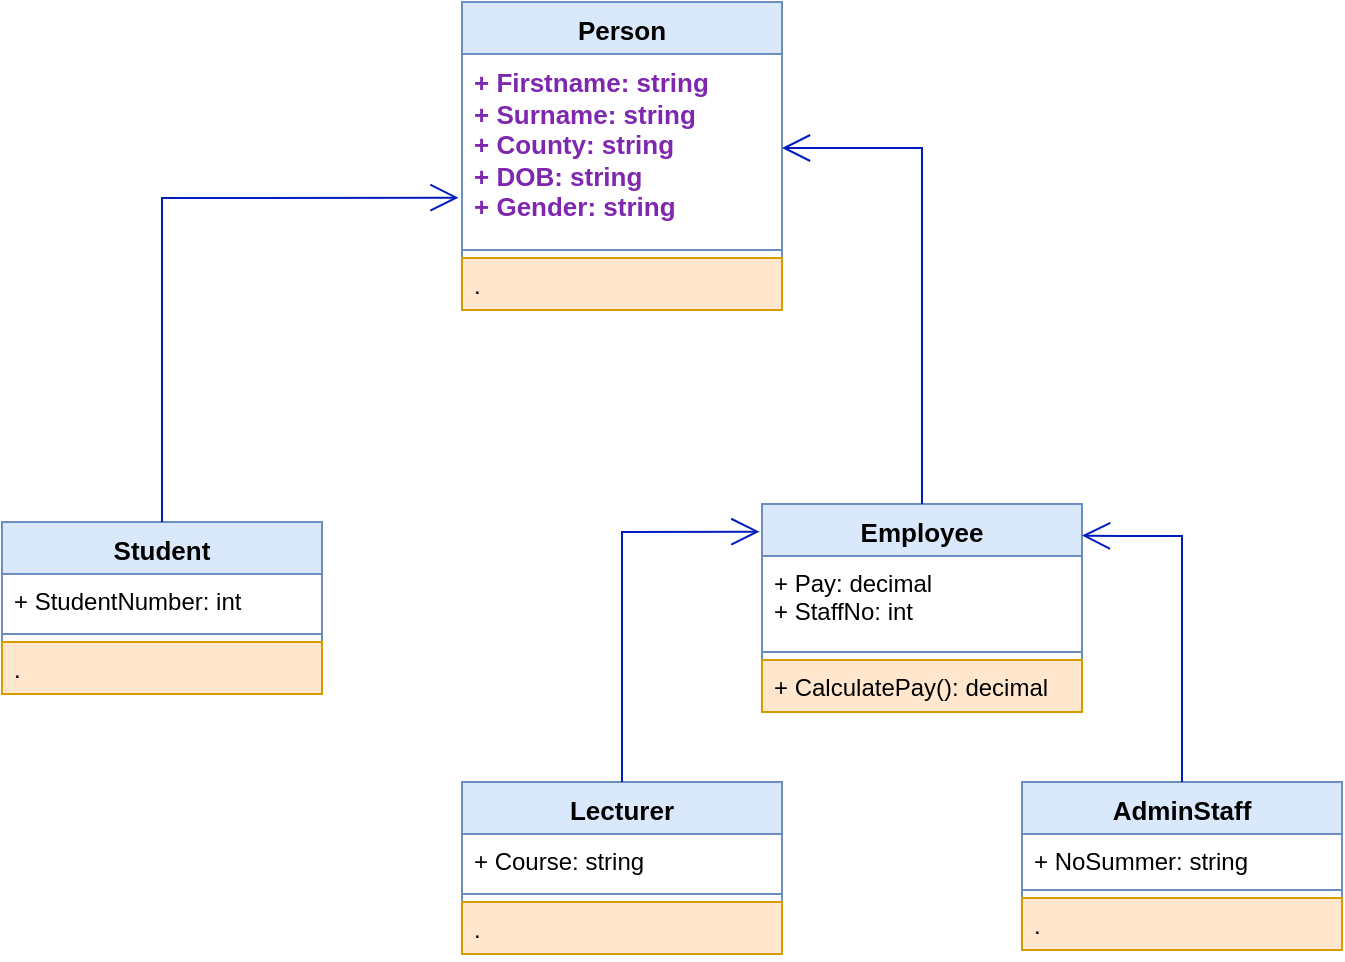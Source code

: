 <mxfile version="20.8.17" type="github">
  <diagram name="Page-1" id="JD7kuJjwGJ_yAf43rXD5">
    <mxGraphModel dx="1061" dy="569" grid="0" gridSize="10" guides="1" tooltips="1" connect="1" arrows="1" fold="1" page="1" pageScale="1" pageWidth="850" pageHeight="1100" math="0" shadow="0">
      <root>
        <mxCell id="0" />
        <mxCell id="1" parent="0" />
        <mxCell id="jYmdIDdiDnN4MhMU3zpT-1" value="Person" style="swimlane;fontStyle=1;align=center;verticalAlign=top;childLayout=stackLayout;horizontal=1;startSize=26;horizontalStack=0;resizeParent=1;resizeParentMax=0;resizeLast=0;collapsible=1;marginBottom=0;fillColor=#dae8fc;strokeColor=#6c8ebf;fontSize=13;" vertex="1" parent="1">
          <mxGeometry x="310" y="10" width="160" height="154" as="geometry" />
        </mxCell>
        <mxCell id="jYmdIDdiDnN4MhMU3zpT-2" value="+ Firstname: string&#xa;+ Surname: string &#xa;+ County: string&#xa;+ DOB: string&#xa;+ Gender: string&#xa;" style="text;strokeColor=none;fillColor=none;align=left;verticalAlign=top;spacingLeft=4;spacingRight=4;overflow=hidden;rotatable=0;points=[[0,0.5],[1,0.5]];portConstraint=eastwest;fontSize=13;fontStyle=1;fontColor=#7f28af;whiteSpace=wrap;" vertex="1" parent="jYmdIDdiDnN4MhMU3zpT-1">
          <mxGeometry y="26" width="160" height="94" as="geometry" />
        </mxCell>
        <mxCell id="jYmdIDdiDnN4MhMU3zpT-3" value="" style="line;strokeWidth=1;fillColor=none;align=left;verticalAlign=middle;spacingTop=-1;spacingLeft=3;spacingRight=3;rotatable=0;labelPosition=right;points=[];portConstraint=eastwest;strokeColor=inherit;" vertex="1" parent="jYmdIDdiDnN4MhMU3zpT-1">
          <mxGeometry y="120" width="160" height="8" as="geometry" />
        </mxCell>
        <mxCell id="jYmdIDdiDnN4MhMU3zpT-4" value="." style="text;strokeColor=#d79b00;fillColor=#ffe6cc;align=left;verticalAlign=top;spacingLeft=4;spacingRight=4;overflow=hidden;rotatable=0;points=[[0,0.5],[1,0.5]];portConstraint=eastwest;" vertex="1" parent="jYmdIDdiDnN4MhMU3zpT-1">
          <mxGeometry y="128" width="160" height="26" as="geometry" />
        </mxCell>
        <mxCell id="jYmdIDdiDnN4MhMU3zpT-9" value="Student" style="swimlane;fontStyle=1;align=center;verticalAlign=top;childLayout=stackLayout;horizontal=1;startSize=26;horizontalStack=0;resizeParent=1;resizeParentMax=0;resizeLast=0;collapsible=1;marginBottom=0;fillColor=#dae8fc;strokeColor=#6c8ebf;fontSize=13;" vertex="1" parent="1">
          <mxGeometry x="80" y="270" width="160" height="86" as="geometry" />
        </mxCell>
        <mxCell id="jYmdIDdiDnN4MhMU3zpT-10" value="+ StudentNumber: int" style="text;strokeColor=none;fillColor=none;align=left;verticalAlign=top;spacingLeft=4;spacingRight=4;overflow=hidden;rotatable=0;points=[[0,0.5],[1,0.5]];portConstraint=eastwest;" vertex="1" parent="jYmdIDdiDnN4MhMU3zpT-9">
          <mxGeometry y="26" width="160" height="26" as="geometry" />
        </mxCell>
        <mxCell id="jYmdIDdiDnN4MhMU3zpT-11" value="" style="line;strokeWidth=1;fillColor=none;align=left;verticalAlign=middle;spacingTop=-1;spacingLeft=3;spacingRight=3;rotatable=0;labelPosition=right;points=[];portConstraint=eastwest;strokeColor=inherit;" vertex="1" parent="jYmdIDdiDnN4MhMU3zpT-9">
          <mxGeometry y="52" width="160" height="8" as="geometry" />
        </mxCell>
        <mxCell id="jYmdIDdiDnN4MhMU3zpT-12" value="." style="text;strokeColor=#d79b00;fillColor=#ffe6cc;align=left;verticalAlign=top;spacingLeft=4;spacingRight=4;overflow=hidden;rotatable=0;points=[[0,0.5],[1,0.5]];portConstraint=eastwest;" vertex="1" parent="jYmdIDdiDnN4MhMU3zpT-9">
          <mxGeometry y="60" width="160" height="26" as="geometry" />
        </mxCell>
        <mxCell id="jYmdIDdiDnN4MhMU3zpT-13" value="" style="endArrow=open;endFill=1;endSize=12;html=1;rounded=0;exitX=0.5;exitY=0;exitDx=0;exitDy=0;entryX=-0.011;entryY=0.764;entryDx=0;entryDy=0;entryPerimeter=0;fillColor=#0050ef;strokeColor=#001DBC;" edge="1" parent="1" source="jYmdIDdiDnN4MhMU3zpT-9" target="jYmdIDdiDnN4MhMU3zpT-2">
          <mxGeometry width="160" relative="1" as="geometry">
            <mxPoint x="80" y="210" as="sourcePoint" />
            <mxPoint x="240" y="210" as="targetPoint" />
            <Array as="points">
              <mxPoint x="160" y="108" />
            </Array>
          </mxGeometry>
        </mxCell>
        <mxCell id="jYmdIDdiDnN4MhMU3zpT-14" value="Lecturer" style="swimlane;fontStyle=1;align=center;verticalAlign=top;childLayout=stackLayout;horizontal=1;startSize=26;horizontalStack=0;resizeParent=1;resizeParentMax=0;resizeLast=0;collapsible=1;marginBottom=0;fillColor=#dae8fc;strokeColor=#6c8ebf;fontSize=13;" vertex="1" parent="1">
          <mxGeometry x="310" y="400" width="160" height="86" as="geometry" />
        </mxCell>
        <mxCell id="jYmdIDdiDnN4MhMU3zpT-15" value="+ Course: string" style="text;strokeColor=none;fillColor=none;align=left;verticalAlign=top;spacingLeft=4;spacingRight=4;overflow=hidden;rotatable=0;points=[[0,0.5],[1,0.5]];portConstraint=eastwest;" vertex="1" parent="jYmdIDdiDnN4MhMU3zpT-14">
          <mxGeometry y="26" width="160" height="26" as="geometry" />
        </mxCell>
        <mxCell id="jYmdIDdiDnN4MhMU3zpT-16" value="" style="line;strokeWidth=1;fillColor=none;align=left;verticalAlign=middle;spacingTop=-1;spacingLeft=3;spacingRight=3;rotatable=0;labelPosition=right;points=[];portConstraint=eastwest;strokeColor=inherit;" vertex="1" parent="jYmdIDdiDnN4MhMU3zpT-14">
          <mxGeometry y="52" width="160" height="8" as="geometry" />
        </mxCell>
        <mxCell id="jYmdIDdiDnN4MhMU3zpT-17" value="." style="text;strokeColor=#d79b00;fillColor=#ffe6cc;align=left;verticalAlign=top;spacingLeft=4;spacingRight=4;overflow=hidden;rotatable=0;points=[[0,0.5],[1,0.5]];portConstraint=eastwest;rounded=0;" vertex="1" parent="jYmdIDdiDnN4MhMU3zpT-14">
          <mxGeometry y="60" width="160" height="26" as="geometry" />
        </mxCell>
        <mxCell id="jYmdIDdiDnN4MhMU3zpT-18" value="AdminStaff" style="swimlane;fontStyle=1;align=center;verticalAlign=top;childLayout=stackLayout;horizontal=1;startSize=26;horizontalStack=0;resizeParent=1;resizeParentMax=0;resizeLast=0;collapsible=1;marginBottom=0;fillColor=#dae8fc;strokeColor=#6c8ebf;fontSize=13;" vertex="1" parent="1">
          <mxGeometry x="590" y="400" width="160" height="84" as="geometry" />
        </mxCell>
        <mxCell id="jYmdIDdiDnN4MhMU3zpT-19" value="+ NoSummer: string" style="text;strokeColor=none;fillColor=none;align=left;verticalAlign=top;spacingLeft=4;spacingRight=4;overflow=hidden;rotatable=0;points=[[0,0.5],[1,0.5]];portConstraint=eastwest;" vertex="1" parent="jYmdIDdiDnN4MhMU3zpT-18">
          <mxGeometry y="26" width="160" height="24" as="geometry" />
        </mxCell>
        <mxCell id="jYmdIDdiDnN4MhMU3zpT-20" value="" style="line;strokeWidth=1;fillColor=none;align=left;verticalAlign=middle;spacingTop=-1;spacingLeft=3;spacingRight=3;rotatable=0;labelPosition=right;points=[];portConstraint=eastwest;strokeColor=inherit;" vertex="1" parent="jYmdIDdiDnN4MhMU3zpT-18">
          <mxGeometry y="50" width="160" height="8" as="geometry" />
        </mxCell>
        <mxCell id="jYmdIDdiDnN4MhMU3zpT-21" value="." style="text;strokeColor=#d79b00;fillColor=#ffe6cc;align=left;verticalAlign=top;spacingLeft=4;spacingRight=4;overflow=hidden;rotatable=0;points=[[0,0.5],[1,0.5]];portConstraint=eastwest;" vertex="1" parent="jYmdIDdiDnN4MhMU3zpT-18">
          <mxGeometry y="58" width="160" height="26" as="geometry" />
        </mxCell>
        <mxCell id="jYmdIDdiDnN4MhMU3zpT-24" value="Employee" style="swimlane;fontStyle=1;align=center;verticalAlign=top;childLayout=stackLayout;horizontal=1;startSize=26;horizontalStack=0;resizeParent=1;resizeParentMax=0;resizeLast=0;collapsible=1;marginBottom=0;fillColor=#dae8fc;strokeColor=#6c8ebf;fontSize=13;" vertex="1" parent="1">
          <mxGeometry x="460" y="261" width="160" height="104" as="geometry" />
        </mxCell>
        <mxCell id="jYmdIDdiDnN4MhMU3zpT-25" value="+ Pay: decimal&#xa;+ StaffNo: int" style="text;strokeColor=none;fillColor=none;align=left;verticalAlign=top;spacingLeft=4;spacingRight=4;overflow=hidden;rotatable=0;points=[[0,0.5],[1,0.5]];portConstraint=eastwest;" vertex="1" parent="jYmdIDdiDnN4MhMU3zpT-24">
          <mxGeometry y="26" width="160" height="44" as="geometry" />
        </mxCell>
        <mxCell id="jYmdIDdiDnN4MhMU3zpT-26" value="" style="line;strokeWidth=1;fillColor=none;align=left;verticalAlign=middle;spacingTop=-1;spacingLeft=3;spacingRight=3;rotatable=0;labelPosition=right;points=[];portConstraint=eastwest;strokeColor=inherit;" vertex="1" parent="jYmdIDdiDnN4MhMU3zpT-24">
          <mxGeometry y="70" width="160" height="8" as="geometry" />
        </mxCell>
        <mxCell id="jYmdIDdiDnN4MhMU3zpT-27" value="+ CalculatePay(): decimal" style="text;strokeColor=#d79b00;fillColor=#ffe6cc;align=left;verticalAlign=top;spacingLeft=4;spacingRight=4;overflow=hidden;rotatable=0;points=[[0,0.5],[1,0.5]];portConstraint=eastwest;" vertex="1" parent="jYmdIDdiDnN4MhMU3zpT-24">
          <mxGeometry y="78" width="160" height="26" as="geometry" />
        </mxCell>
        <mxCell id="jYmdIDdiDnN4MhMU3zpT-28" value="" style="endArrow=open;endFill=1;endSize=12;html=1;rounded=0;exitX=0.5;exitY=0;exitDx=0;exitDy=0;entryX=1;entryY=0.5;entryDx=0;entryDy=0;fillColor=#0050ef;strokeColor=#001DBC;" edge="1" parent="1" source="jYmdIDdiDnN4MhMU3zpT-24" target="jYmdIDdiDnN4MhMU3zpT-2">
          <mxGeometry width="160" relative="1" as="geometry">
            <mxPoint x="410" y="200" as="sourcePoint" />
            <mxPoint x="570" y="200" as="targetPoint" />
            <Array as="points">
              <mxPoint x="540" y="83" />
              <mxPoint x="500" y="83" />
            </Array>
          </mxGeometry>
        </mxCell>
        <mxCell id="jYmdIDdiDnN4MhMU3zpT-32" value="" style="endArrow=open;endFill=1;endSize=12;html=1;rounded=0;exitX=0.5;exitY=0;exitDx=0;exitDy=0;entryX=-0.008;entryY=0.133;entryDx=0;entryDy=0;entryPerimeter=0;fillColor=#0050ef;strokeColor=#001DBC;" edge="1" parent="1" source="jYmdIDdiDnN4MhMU3zpT-14" target="jYmdIDdiDnN4MhMU3zpT-24">
          <mxGeometry width="160" relative="1" as="geometry">
            <mxPoint x="260" y="350" as="sourcePoint" />
            <mxPoint x="420" y="350" as="targetPoint" />
            <Array as="points">
              <mxPoint x="390" y="275" />
            </Array>
          </mxGeometry>
        </mxCell>
        <mxCell id="jYmdIDdiDnN4MhMU3zpT-33" value="" style="endArrow=open;endFill=1;endSize=12;html=1;rounded=0;exitX=0.5;exitY=0;exitDx=0;exitDy=0;entryX=1;entryY=0.152;entryDx=0;entryDy=0;entryPerimeter=0;fillColor=#0050ef;strokeColor=#001DBC;" edge="1" parent="1" source="jYmdIDdiDnN4MhMU3zpT-18" target="jYmdIDdiDnN4MhMU3zpT-24">
          <mxGeometry width="160" relative="1" as="geometry">
            <mxPoint x="560" y="210" as="sourcePoint" />
            <mxPoint x="640" y="310" as="targetPoint" />
            <Array as="points">
              <mxPoint x="670" y="277" />
              <mxPoint x="640" y="277" />
            </Array>
          </mxGeometry>
        </mxCell>
      </root>
    </mxGraphModel>
  </diagram>
</mxfile>
